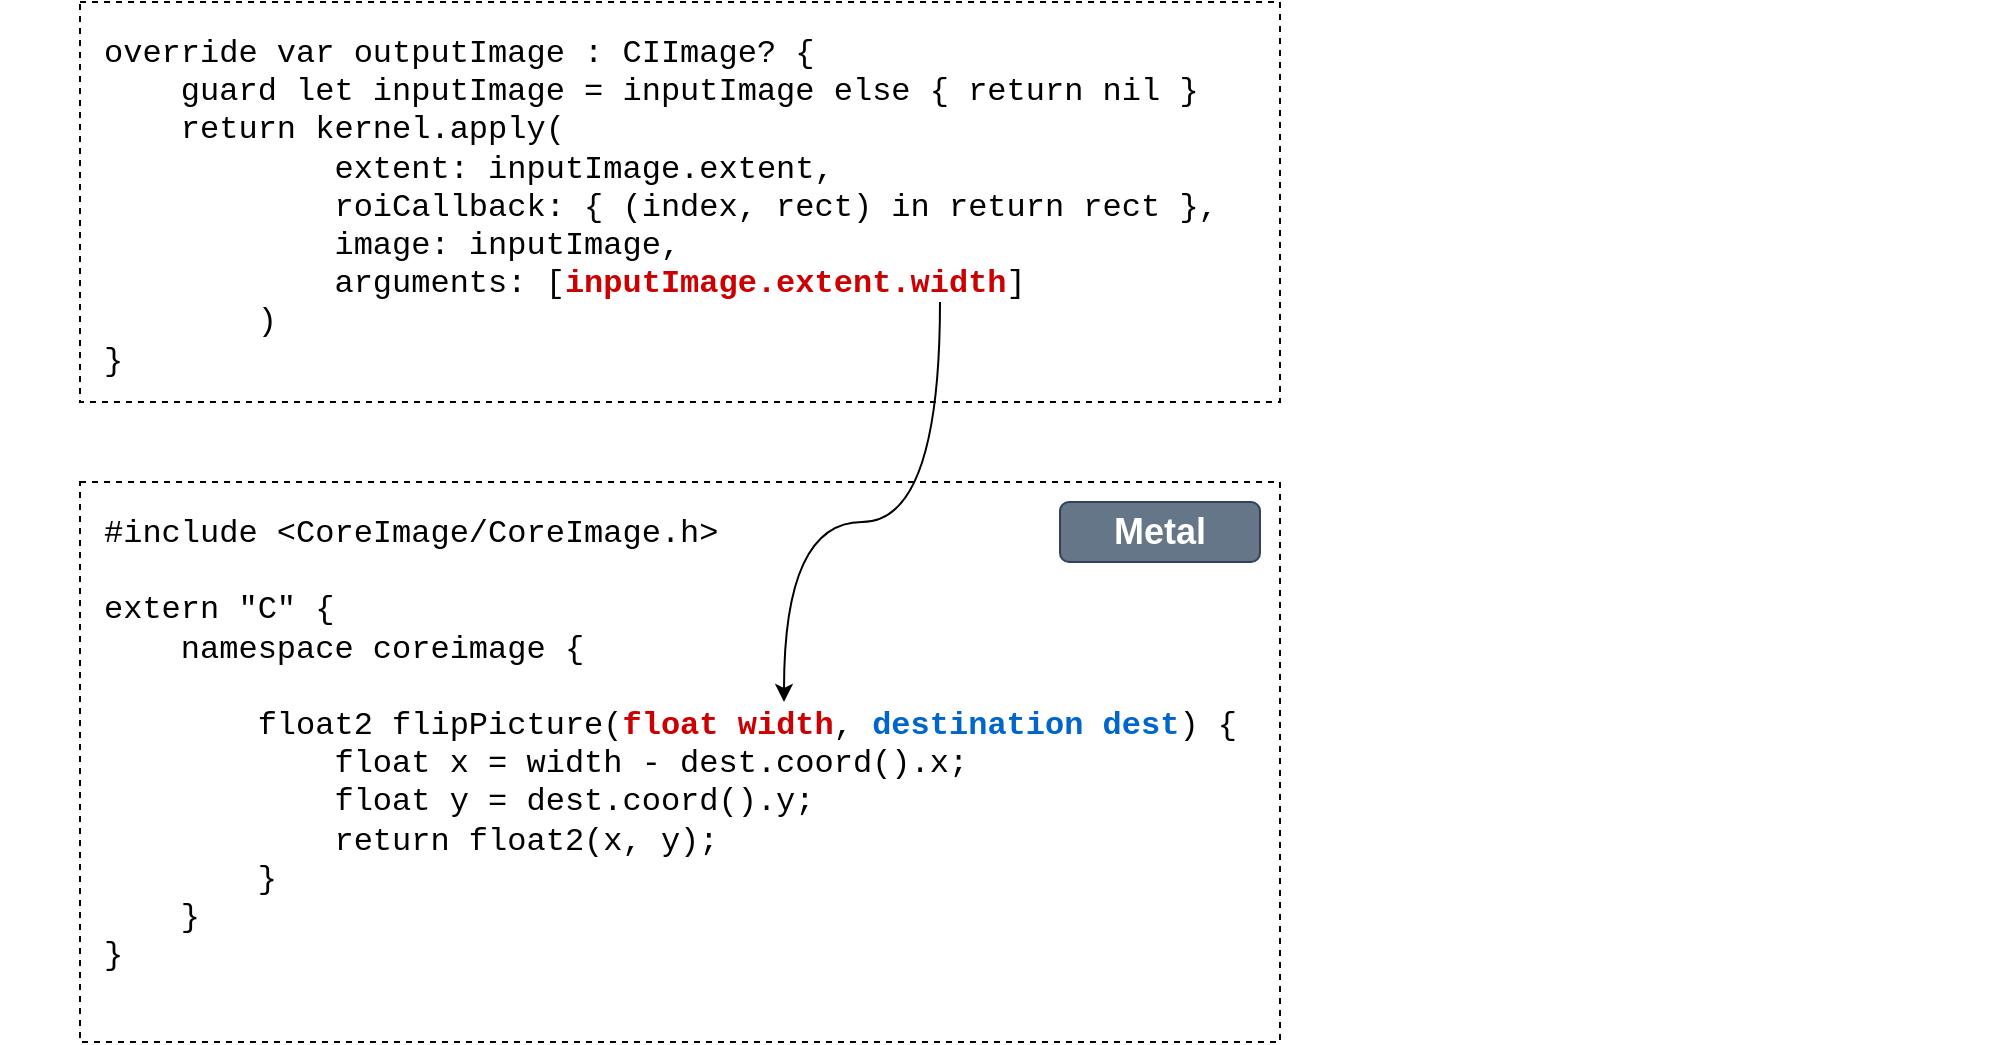 <mxfile version="21.1.2" type="device">
  <diagram name="ページ1" id="mtlcL68E5AI3Iho4TW-G">
    <mxGraphModel dx="1418" dy="775" grid="1" gridSize="10" guides="1" tooltips="1" connect="1" arrows="1" fold="1" page="1" pageScale="1" pageWidth="1169" pageHeight="827" math="0" shadow="0">
      <root>
        <mxCell id="0" />
        <mxCell id="1" parent="0" />
        <mxCell id="pURzwzZN57s8_izHuCni-1" value="&lt;div&gt;override var outputImage : CIImage? {&lt;/div&gt;&lt;div&gt;&amp;nbsp; &amp;nbsp; guard let inputImage = inputImage else { return nil }&lt;span style=&quot;&quot;&gt;&lt;/span&gt;&lt;/div&gt;&lt;div&gt;&lt;span style=&quot;&quot;&gt;&lt;span style=&quot;&quot;&gt;&lt;span style=&quot;white-space: pre;&quot;&gt;&amp;nbsp;&amp;nbsp;&amp;nbsp;&amp;nbsp;&lt;/span&gt;&lt;/span&gt;return kernel.apply(&lt;/span&gt;&lt;/div&gt;&lt;div&gt;&lt;span style=&quot;&quot;&gt;&lt;span style=&quot;&quot;&gt;&lt;span style=&quot;white-space: pre;&quot;&gt;&amp;nbsp;&amp;nbsp;&amp;nbsp;&amp;nbsp;&lt;/span&gt;&lt;span style=&quot;white-space: pre;&quot;&gt;&amp;nbsp;&amp;nbsp;&amp;nbsp;&amp;nbsp;&lt;/span&gt;&lt;span style=&quot;white-space: pre;&quot;&gt;&amp;nbsp;&amp;nbsp;&amp;nbsp;&amp;nbsp;&lt;/span&gt;&lt;/span&gt;extent: inputImage.extent,&lt;/span&gt;&lt;/div&gt;&lt;div&gt;&lt;span style=&quot;&quot;&gt;&lt;span style=&quot;&quot;&gt;&lt;span style=&quot;white-space: pre;&quot;&gt;&amp;nbsp;&amp;nbsp;&amp;nbsp;&amp;nbsp;&lt;/span&gt;&lt;span style=&quot;white-space: pre;&quot;&gt;&amp;nbsp;&amp;nbsp;&amp;nbsp;&amp;nbsp;&lt;/span&gt;&lt;span style=&quot;white-space: pre;&quot;&gt;&amp;nbsp;&amp;nbsp;&amp;nbsp;&amp;nbsp;&lt;/span&gt;&lt;/span&gt;roiCallback: { (index, rect) in return rect },&lt;/span&gt;&lt;/div&gt;&lt;div&gt;&lt;span style=&quot;&quot;&gt;&lt;span style=&quot;&quot;&gt;&lt;span style=&quot;white-space: pre;&quot;&gt;&amp;nbsp;&amp;nbsp;&amp;nbsp;&amp;nbsp;&lt;/span&gt;&lt;span style=&quot;white-space: pre;&quot;&gt;&amp;nbsp;&amp;nbsp;&amp;nbsp;&amp;nbsp;&lt;/span&gt;&lt;span style=&quot;white-space: pre;&quot;&gt;&amp;nbsp;&amp;nbsp;&amp;nbsp;&amp;nbsp;&lt;/span&gt;&lt;/span&gt;image: inputImage,&lt;/span&gt;&lt;/div&gt;&lt;div&gt;&lt;span style=&quot;&quot;&gt;&lt;span style=&quot;white-space: pre;&quot;&gt;&amp;nbsp;&amp;nbsp;&amp;nbsp;&amp;nbsp;&lt;/span&gt;&lt;span style=&quot;white-space: pre;&quot;&gt;&amp;nbsp;&amp;nbsp;&amp;nbsp;&amp;nbsp;&lt;/span&gt;&lt;span style=&quot;white-space: pre;&quot;&gt;&amp;nbsp;&amp;nbsp;&amp;nbsp;&amp;nbsp;&lt;/span&gt;&lt;/span&gt;arguments: [&lt;font color=&quot;#cc0000&quot;&gt;&lt;b&gt;inputImage.extent.width&lt;/b&gt;&lt;/font&gt;]&lt;/div&gt;&lt;div&gt;&lt;span style=&quot;&quot;&gt;&lt;span style=&quot;&quot;&gt;&lt;span style=&quot;white-space: pre;&quot;&gt;&amp;nbsp;&amp;nbsp;&amp;nbsp;&amp;nbsp;&lt;/span&gt;&lt;span style=&quot;white-space: pre;&quot;&gt;&amp;nbsp;&amp;nbsp;&amp;nbsp;&amp;nbsp;&lt;/span&gt;&lt;/span&gt;)&lt;/span&gt;&lt;/div&gt;&lt;div&gt;}&lt;/div&gt;&lt;div&gt;&lt;br&gt;&lt;/div&gt;" style="rounded=0;whiteSpace=wrap;html=1;align=left;fontSize=16;fontFamily=Courier New;verticalAlign=top;spacingLeft=10;spacingTop=10;dashed=1;" vertex="1" parent="1">
          <mxGeometry x="40" width="600" height="200" as="geometry" />
        </mxCell>
        <mxCell id="pURzwzZN57s8_izHuCni-2" value="&lt;div style=&quot;&quot;&gt;&lt;div style=&quot;&quot;&gt;#include &amp;lt;CoreImage/CoreImage.h&amp;gt;&lt;/div&gt;&lt;div style=&quot;&quot;&gt;&lt;br&gt;&lt;/div&gt;&lt;div style=&quot;&quot;&gt;extern &quot;C&quot; {&lt;/div&gt;&lt;div style=&quot;&quot;&gt;&amp;nbsp; &amp;nbsp; namespace coreimage {&lt;/div&gt;&lt;div style=&quot;&quot;&gt;&lt;br&gt;&lt;/div&gt;&lt;div style=&quot;&quot;&gt;&amp;nbsp; &amp;nbsp; &amp;nbsp; &amp;nbsp; float2 flipPicture(&lt;b&gt;&lt;font color=&quot;#cc0000&quot;&gt;float width&lt;/font&gt;&lt;/b&gt;, &lt;b&gt;&lt;font color=&quot;#0066cc&quot;&gt;destination dest&lt;/font&gt;&lt;/b&gt;) {&lt;/div&gt;&lt;div style=&quot;&quot;&gt;&amp;nbsp; &amp;nbsp; &amp;nbsp; &amp;nbsp; &amp;nbsp; &amp;nbsp; float x = width - dest.coord().x;&lt;/div&gt;&lt;div style=&quot;&quot;&gt;&amp;nbsp; &amp;nbsp; &amp;nbsp; &amp;nbsp; &amp;nbsp; &amp;nbsp; float y = dest.coord().y;&lt;/div&gt;&lt;div style=&quot;&quot;&gt;&amp;nbsp; &amp;nbsp; &amp;nbsp; &amp;nbsp; &amp;nbsp; &amp;nbsp; return float2(x, y);&lt;/div&gt;&lt;div style=&quot;&quot;&gt;&amp;nbsp; &amp;nbsp; &amp;nbsp; &amp;nbsp; }&lt;/div&gt;&lt;div style=&quot;&quot;&gt;&lt;span style=&quot;background-color: initial;&quot;&gt;&amp;nbsp; &amp;nbsp; }&lt;/span&gt;&lt;br&gt;&lt;/div&gt;&lt;div style=&quot;&quot;&gt;}&lt;/div&gt;&lt;div style=&quot;font-size: 16px;&quot;&gt;&lt;br&gt;&lt;/div&gt;&lt;/div&gt;" style="rounded=0;whiteSpace=wrap;html=1;align=left;horizontal=1;verticalAlign=top;fontSize=16;fontFamily=Courier New;spacingLeft=10;spacingTop=10;dashed=1;" vertex="1" parent="1">
          <mxGeometry x="40" y="240" width="600" height="280" as="geometry" />
        </mxCell>
        <mxCell id="pURzwzZN57s8_izHuCni-3" style="edgeStyle=orthogonalEdgeStyle;rounded=0;orthogonalLoop=1;jettySize=auto;html=1;entryX=0.5;entryY=0;entryDx=0;entryDy=0;curved=1;" edge="1" parent="1" source="pURzwzZN57s8_izHuCni-4" target="pURzwzZN57s8_izHuCni-5">
          <mxGeometry relative="1" as="geometry">
            <Array as="points">
              <mxPoint x="470" y="260" />
              <mxPoint x="392" y="260" />
            </Array>
          </mxGeometry>
        </mxCell>
        <mxCell id="pURzwzZN57s8_izHuCni-4" value="" style="rounded=0;whiteSpace=wrap;html=1;strokeColor=none;fillColor=none;" vertex="1" parent="1">
          <mxGeometry x="470" y="130" width="20" height="20" as="geometry" />
        </mxCell>
        <mxCell id="pURzwzZN57s8_izHuCni-5" value="" style="rounded=0;whiteSpace=wrap;html=1;strokeColor=none;fillColor=none;" vertex="1" parent="1">
          <mxGeometry x="382" y="350" width="20" height="20" as="geometry" />
        </mxCell>
        <mxCell id="pURzwzZN57s8_izHuCni-6" value="Metal" style="rounded=1;whiteSpace=wrap;html=1;fontStyle=1;fontSize=18;fillColor=#647687;fontColor=#ffffff;strokeColor=#314354;" vertex="1" parent="1">
          <mxGeometry x="530" y="250" width="100" height="30" as="geometry" />
        </mxCell>
        <mxCell id="pURzwzZN57s8_izHuCni-7" value="" style="rounded=0;whiteSpace=wrap;html=1;fillColor=none;strokeColor=none;" vertex="1" parent="1">
          <mxGeometry width="40" height="40" as="geometry" />
        </mxCell>
        <mxCell id="pURzwzZN57s8_izHuCni-8" value="" style="rounded=0;whiteSpace=wrap;html=1;fillColor=none;strokeColor=none;" vertex="1" parent="1">
          <mxGeometry x="960" width="40" height="40" as="geometry" />
        </mxCell>
      </root>
    </mxGraphModel>
  </diagram>
</mxfile>
